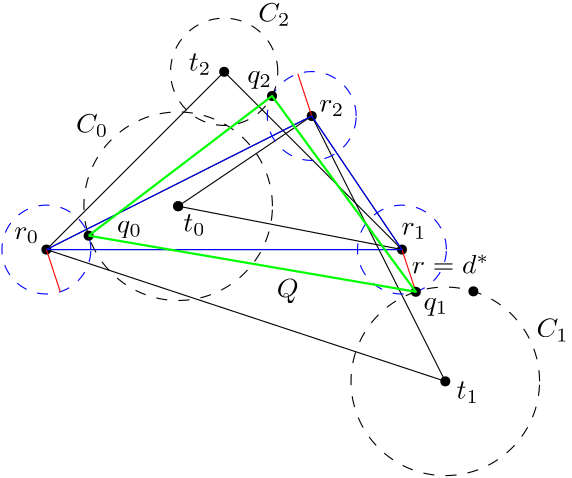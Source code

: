 <?xml version="1.0"?>
<!DOCTYPE ipe SYSTEM "ipe.dtd">
<ipe version="70212" creator="Ipe 7.2.12">
<info created="D:20191210081126" modified="D:20200126113036"/>
<ipestyle name="basic">
<symbol name="arrow/arc(spx)">
<path stroke="sym-stroke" fill="sym-stroke" pen="sym-pen">
0 0 m
-1 0.333 l
-1 -0.333 l
h
</path>
</symbol>
<symbol name="arrow/farc(spx)">
<path stroke="sym-stroke" fill="white" pen="sym-pen">
0 0 m
-1 0.333 l
-1 -0.333 l
h
</path>
</symbol>
<symbol name="arrow/ptarc(spx)">
<path stroke="sym-stroke" fill="sym-stroke" pen="sym-pen">
0 0 m
-1 0.333 l
-0.8 0 l
-1 -0.333 l
h
</path>
</symbol>
<symbol name="arrow/fptarc(spx)">
<path stroke="sym-stroke" fill="white" pen="sym-pen">
0 0 m
-1 0.333 l
-0.8 0 l
-1 -0.333 l
h
</path>
</symbol>
<symbol name="mark/circle(sx)" transformations="translations">
<path fill="sym-stroke">
0.6 0 0 0.6 0 0 e
0.4 0 0 0.4 0 0 e
</path>
</symbol>
<symbol name="mark/disk(sx)" transformations="translations">
<path fill="sym-stroke">
0.6 0 0 0.6 0 0 e
</path>
</symbol>
<symbol name="mark/fdisk(sfx)" transformations="translations">
<group>
<path fill="sym-fill">
0.5 0 0 0.5 0 0 e
</path>
<path fill="sym-stroke" fillrule="eofill">
0.6 0 0 0.6 0 0 e
0.4 0 0 0.4 0 0 e
</path>
</group>
</symbol>
<symbol name="mark/box(sx)" transformations="translations">
<path fill="sym-stroke" fillrule="eofill">
-0.6 -0.6 m
0.6 -0.6 l
0.6 0.6 l
-0.6 0.6 l
h
-0.4 -0.4 m
0.4 -0.4 l
0.4 0.4 l
-0.4 0.4 l
h
</path>
</symbol>
<symbol name="mark/square(sx)" transformations="translations">
<path fill="sym-stroke">
-0.6 -0.6 m
0.6 -0.6 l
0.6 0.6 l
-0.6 0.6 l
h
</path>
</symbol>
<symbol name="mark/fsquare(sfx)" transformations="translations">
<group>
<path fill="sym-fill">
-0.5 -0.5 m
0.5 -0.5 l
0.5 0.5 l
-0.5 0.5 l
h
</path>
<path fill="sym-stroke" fillrule="eofill">
-0.6 -0.6 m
0.6 -0.6 l
0.6 0.6 l
-0.6 0.6 l
h
-0.4 -0.4 m
0.4 -0.4 l
0.4 0.4 l
-0.4 0.4 l
h
</path>
</group>
</symbol>
<symbol name="mark/cross(sx)" transformations="translations">
<group>
<path fill="sym-stroke">
-0.43 -0.57 m
0.57 0.43 l
0.43 0.57 l
-0.57 -0.43 l
h
</path>
<path fill="sym-stroke">
-0.43 0.57 m
0.57 -0.43 l
0.43 -0.57 l
-0.57 0.43 l
h
</path>
</group>
</symbol>
<symbol name="arrow/fnormal(spx)">
<path stroke="sym-stroke" fill="white" pen="sym-pen">
0 0 m
-1 0.333 l
-1 -0.333 l
h
</path>
</symbol>
<symbol name="arrow/pointed(spx)">
<path stroke="sym-stroke" fill="sym-stroke" pen="sym-pen">
0 0 m
-1 0.333 l
-0.8 0 l
-1 -0.333 l
h
</path>
</symbol>
<symbol name="arrow/fpointed(spx)">
<path stroke="sym-stroke" fill="white" pen="sym-pen">
0 0 m
-1 0.333 l
-0.8 0 l
-1 -0.333 l
h
</path>
</symbol>
<symbol name="arrow/linear(spx)">
<path stroke="sym-stroke" pen="sym-pen">
-1 0.333 m
0 0 l
-1 -0.333 l
</path>
</symbol>
<symbol name="arrow/fdouble(spx)">
<path stroke="sym-stroke" fill="white" pen="sym-pen">
0 0 m
-1 0.333 l
-1 -0.333 l
h
-1 0 m
-2 0.333 l
-2 -0.333 l
h
</path>
</symbol>
<symbol name="arrow/double(spx)">
<path stroke="sym-stroke" fill="sym-stroke" pen="sym-pen">
0 0 m
-1 0.333 l
-1 -0.333 l
h
-1 0 m
-2 0.333 l
-2 -0.333 l
h
</path>
</symbol>
<pen name="heavier" value="0.8"/>
<pen name="fat" value="1.2"/>
<pen name="ultrafat" value="2"/>
<symbolsize name="large" value="5"/>
<symbolsize name="small" value="2"/>
<symbolsize name="tiny" value="1.1"/>
<arrowsize name="large" value="10"/>
<arrowsize name="small" value="5"/>
<arrowsize name="tiny" value="3"/>
<color name="red" value="1 0 0"/>
<color name="green" value="0 1 0"/>
<color name="blue" value="0 0 1"/>
<color name="yellow" value="1 1 0"/>
<color name="orange" value="1 0.647 0"/>
<color name="gold" value="1 0.843 0"/>
<color name="purple" value="0.627 0.125 0.941"/>
<color name="gray" value="0.745"/>
<color name="brown" value="0.647 0.165 0.165"/>
<color name="navy" value="0 0 0.502"/>
<color name="pink" value="1 0.753 0.796"/>
<color name="seagreen" value="0.18 0.545 0.341"/>
<color name="turquoise" value="0.251 0.878 0.816"/>
<color name="violet" value="0.933 0.51 0.933"/>
<color name="darkblue" value="0 0 0.545"/>
<color name="darkcyan" value="0 0.545 0.545"/>
<color name="darkgray" value="0.663"/>
<color name="darkgreen" value="0 0.392 0"/>
<color name="darkmagenta" value="0.545 0 0.545"/>
<color name="darkorange" value="1 0.549 0"/>
<color name="darkred" value="0.545 0 0"/>
<color name="lightblue" value="0.678 0.847 0.902"/>
<color name="lightcyan" value="0.878 1 1"/>
<color name="lightgray" value="0.827"/>
<color name="lightgreen" value="0.565 0.933 0.565"/>
<color name="lightyellow" value="1 1 0.878"/>
<dashstyle name="dashed" value="[4] 0"/>
<dashstyle name="dotted" value="[1 3] 0"/>
<dashstyle name="dash dotted" value="[4 2 1 2] 0"/>
<dashstyle name="dash dot dotted" value="[4 2 1 2 1 2] 0"/>
<textsize name="large" value="\large"/>
<textsize name="small" value="\small"/>
<textsize name="tiny" value="\tiny"/>
<textsize name="Large" value="\Large"/>
<textsize name="LARGE" value="\LARGE"/>
<textsize name="huge" value="\huge"/>
<textsize name="Huge" value="\Huge"/>
<textsize name="footnote" value="\footnotesize"/>
<textstyle name="center" begin="\begin{center}" end="\end{center}"/>
<textstyle name="itemize" begin="\begin{itemize}" end="\end{itemize}"/>
<textstyle name="item" begin="\begin{itemize}\item{}" end="\end{itemize}"/>
<gridsize name="4 pts" value="4"/>
<gridsize name="8 pts (~3 mm)" value="8"/>
<gridsize name="16 pts (~6 mm)" value="16"/>
<gridsize name="32 pts (~12 mm)" value="32"/>
<gridsize name="10 pts (~3.5 mm)" value="10"/>
<gridsize name="20 pts (~7 mm)" value="20"/>
<gridsize name="14 pts (~5 mm)" value="14"/>
<gridsize name="28 pts (~10 mm)" value="28"/>
<gridsize name="56 pts (~20 mm)" value="56"/>
<anglesize name="90 deg" value="90"/>
<anglesize name="60 deg" value="60"/>
<anglesize name="45 deg" value="45"/>
<anglesize name="30 deg" value="30"/>
<anglesize name="22.5 deg" value="22.5"/>
<opacity name="10%" value="0.1"/>
<opacity name="30%" value="0.3"/>
<opacity name="50%" value="0.5"/>
<opacity name="75%" value="0.75"/>
<tiling name="falling" angle="-60" step="4" width="1"/>
<tiling name="rising" angle="30" step="4" width="1"/>
</ipestyle>
<page>
<layer name="alpha"/>
<view layers="alpha" active="alpha"/>
<path layer="alpha" matrix="1 0 0 1 -127.998 -0.001" stroke="blue" dash="dashed">
16.0009 0 0 16.0009 319.999 640.001 e
</path>
<path matrix="-1 1 -1 -1 1088 1024" stroke="black">
192 576 m
256 576 l
256 640 l
192 576 l
h
</path>
<use matrix="1 0 0 1 0 64" name="mark/disk(sx)" pos="192 576" size="normal" stroke="black"/>
<use matrix="1 0 0 1 0 64" name="mark/disk(sx)" pos="320 576" size="normal" stroke="black"/>
<use matrix="1 0 0 1 15.5212 64.0843" name="mark/disk(sx)" pos="272 624" size="normal" stroke="black"/>
<text matrix="1 0 0 1 -2.90227 76.8529" transformations="translations" pos="183.33 566.9" stroke="black" type="label" width="8.964" height="4.294" depth="1.49" valign="baseline" style="math">r_0</text>
<text matrix="1 0 0 1 -4.4325 75.129" transformations="translations" pos="324.297 570.217" stroke="black" type="label" width="8.964" height="4.294" depth="1.49" valign="baseline" style="math">r_1</text>
<text matrix="1 0 0 1 9.4652 64.2595" transformations="translations" pos="280.763 625.36" stroke="black" type="label" width="8.964" height="4.294" depth="1.49" valign="baseline" style="math">r_2</text>
<use matrix="1 0 0 1 -80.5631 -48.394" name="mark/disk(sx)" pos="320 704" size="normal" stroke="black"/>
<use matrix="1 0 0 1 -16 176" name="mark/disk(sx)" pos="272 528" size="normal" stroke="black"/>
<use matrix="1 0 0 1 79.6055 32.5631" name="mark/disk(sx)" pos="256 560" size="normal" stroke="black"/>
<text matrix="1 0 0 1 87.0927 36.7775" transformations="translations" pos="252.57 549.486" stroke="black" type="label" width="8.067" height="6.132" depth="1.49" valign="baseline" style="math">t_1</text>
<text matrix="1 0 0 1 -32.0596 125.61" transformations="translations" pos="273.3 520.878" stroke="black" type="label" width="8.067" height="6.132" depth="1.49" valign="baseline" style="math">t_0</text>
<text matrix="1 0 0 1 -88.5173 -5.11569" transformations="translations" pos="331.76 709.526" stroke="black" type="label" width="8.067" height="6.132" depth="1.49" valign="baseline" style="math">t_2 </text>
<path matrix="-0.751317 1.49252 -1.49252 -0.751317 1339.55 738.758" stroke="black">
192 576 m
256 576 l
256 640 l
192 576 l
h
</path>
<path matrix="-0.507482 0.751319 -0.751319 -0.507482 850.197 788.057" stroke="black">
192 576 m
256 576 l
256 640 l
192 576 l
h
</path>
<use matrix="1 0 0 1 -80.5631 -48.394" name="mark/disk(sx)" pos="320 704" size="normal" stroke="black"/>
<path stroke="blue" dash="dashed">
16.0009 0 0 16.0009 319.999 640.001 e
</path>
<path matrix="1 0 0 1 -32.4771 48.084" stroke="blue" dash="dashed">
16.0009 0 0 16.0009 319.999 640.001 e
</path>
<path stroke="black" dash="dashed">
19.3108 0 0 19.3108 256 704 e
</path>
<path stroke="black" dash="dashed">
33.9364 0 0 33.9364 239.437 655.606 e
</path>
<path stroke="black" dash="dashed">
33.9381 0 0 33.9381 335.606 592.563 e
</path>
<path stroke="red">
320 640 m
325 624.801 l
325 624.801 l
</path>
<text matrix="1 0 0 1 -64.7248 -11.4402" transformations="translations" pos="388.282 642.814" stroke="black" type="label" width="27.82" height="6.918" depth="0" valign="baseline" style="math">r=d^*</text>
<use name="mark/disk(sx)" pos="325 624.801" size="normal" stroke="black"/>
<use name="mark/disk(sx)" pos="273.238 695.296" size="normal" stroke="black"/>
<use name="mark/disk(sx)" pos="207.2 645" size="normal" stroke="black"/>
<text transformations="translations" pos="217.463 646.131" stroke="black" type="label" width="8.917" height="4.297" depth="1.93" valign="baseline" style="math">q_0</text>
<text matrix="1 0 0 1 -15.7552 3.73149" transformations="translations" pos="280.069 696.298" stroke="black" type="label" width="8.917" height="4.297" depth="1.93" valign="baseline" style="math">q_2</text>
<text matrix="1 0 0 1 -6.63377 -0.41461" transformations="translations" pos="334.383 618.766" stroke="black" type="label" width="8.917" height="4.297" depth="1.93" valign="baseline" style="math">q_1</text>
<path matrix="1 0 0 1 -37.4781 63.284" stroke="red">
320 640 m
325 624.801 l
325 624.801 l
</path>
<path matrix="1 0 0 1 -128.001 -0.001" stroke="red">
320 640 m
325 624.801 l
325 624.801 l
</path>
<use name="mark/disk(sx)" pos="345.724 624.958" size="normal" stroke="black"/>
<text matrix="1 0 0 1 19.2953 115.154" transformations="translations" pos="183.33 566.9" stroke="black" type="label" width="11.59" height="6.812" depth="1.49" valign="baseline" style="math">C_0</text>
<text matrix="1 0 0 1 185.082 41.5371" transformations="translations" pos="183.33 566.9" stroke="black" type="label" width="11.59" height="6.812" depth="1.49" valign="baseline" style="math">C_1</text>
<text matrix="1 0 0 1 84.9339 155.133" transformations="translations" pos="183.33 566.9" stroke="black" type="label" width="11.59" height="6.812" depth="1.49" valign="baseline" style="math">C_2</text>
<path stroke="blue">
192 640 m
319.999 640.001 l
287.521 688.084 l
192 640 l
192 640 l
</path>
<path stroke="green" pen="heavier">
207.2 645 m
273.238 695.296 l
325 624.801 l
207.2 645 l
207.2 645 l
</path>
<text matrix="1 0 0 1 -59.4494 4.00689" transformations="translations" pos="334.383 618.766" stroke="black" type="label" width="7.876" height="6.815" depth="1.93" valign="baseline" style="math">Q</text>
</page>
</ipe>
